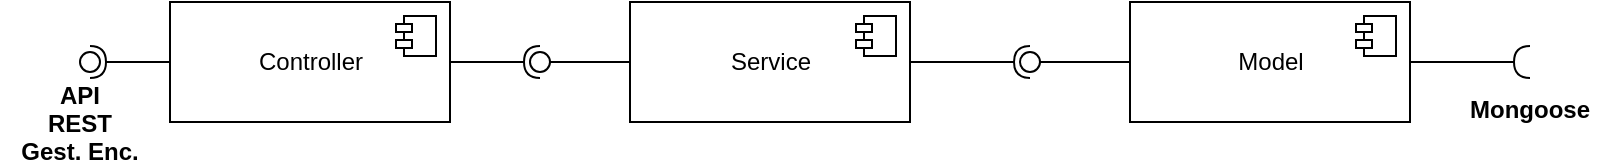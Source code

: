 <mxfile version="12.3.9" type="google" pages="1"><diagram id="223kQ0ovwqYV2jUA55sH" name="Page-1"><mxGraphModel dx="1422" dy="762" grid="1" gridSize="10" guides="1" tooltips="1" connect="1" arrows="1" fold="1" page="1" pageScale="1" pageWidth="827" pageHeight="1169" math="0" shadow="0"><root><mxCell id="0"/><mxCell id="1" parent="0"/><mxCell id="4hJGiokKkhdnzLJ3X4fn-1" value="Controller" style="html=1;" vertex="1" parent="1"><mxGeometry x="90" y="360" width="140" height="60" as="geometry"/></mxCell><mxCell id="4hJGiokKkhdnzLJ3X4fn-2" value="" style="shape=component;jettyWidth=8;jettyHeight=4;" vertex="1" parent="4hJGiokKkhdnzLJ3X4fn-1"><mxGeometry x="1" width="20" height="20" relative="1" as="geometry"><mxPoint x="-27" y="7" as="offset"/></mxGeometry></mxCell><mxCell id="4hJGiokKkhdnzLJ3X4fn-3" value="Model" style="html=1;" vertex="1" parent="1"><mxGeometry x="570" y="360" width="140" height="60" as="geometry"/></mxCell><mxCell id="4hJGiokKkhdnzLJ3X4fn-4" value="" style="shape=component;jettyWidth=8;jettyHeight=4;" vertex="1" parent="4hJGiokKkhdnzLJ3X4fn-3"><mxGeometry x="1" width="20" height="20" relative="1" as="geometry"><mxPoint x="-27" y="7" as="offset"/></mxGeometry></mxCell><mxCell id="4hJGiokKkhdnzLJ3X4fn-7" value="Service" style="html=1;" vertex="1" parent="1"><mxGeometry x="320" y="360" width="140" height="60" as="geometry"/></mxCell><mxCell id="4hJGiokKkhdnzLJ3X4fn-8" value="" style="shape=component;jettyWidth=8;jettyHeight=4;" vertex="1" parent="4hJGiokKkhdnzLJ3X4fn-7"><mxGeometry x="1" width="20" height="20" relative="1" as="geometry"><mxPoint x="-27" y="7" as="offset"/></mxGeometry></mxCell><mxCell id="4hJGiokKkhdnzLJ3X4fn-12" value="" style="rounded=0;orthogonalLoop=1;jettySize=auto;html=1;endArrow=none;endFill=0;exitX=0;exitY=0.5;exitDx=0;exitDy=0;" edge="1" target="4hJGiokKkhdnzLJ3X4fn-14" parent="1" source="4hJGiokKkhdnzLJ3X4fn-7"><mxGeometry relative="1" as="geometry"><mxPoint x="255" y="390" as="sourcePoint"/></mxGeometry></mxCell><mxCell id="4hJGiokKkhdnzLJ3X4fn-13" value="" style="rounded=0;orthogonalLoop=1;jettySize=auto;html=1;endArrow=halfCircle;endFill=0;entryX=0.5;entryY=0.5;entryDx=0;entryDy=0;endSize=6;strokeWidth=1;exitX=1;exitY=0.5;exitDx=0;exitDy=0;" edge="1" target="4hJGiokKkhdnzLJ3X4fn-14" parent="1" source="4hJGiokKkhdnzLJ3X4fn-1"><mxGeometry relative="1" as="geometry"><mxPoint x="270" y="440" as="sourcePoint"/></mxGeometry></mxCell><mxCell id="4hJGiokKkhdnzLJ3X4fn-14" value="" style="ellipse;whiteSpace=wrap;html=1;fontFamily=Helvetica;fontSize=12;fontColor=#000000;align=center;strokeColor=#000000;fillColor=#ffffff;points=[];aspect=fixed;resizable=0;" vertex="1" parent="1"><mxGeometry x="270" y="385" width="10" height="10" as="geometry"/></mxCell><mxCell id="4hJGiokKkhdnzLJ3X4fn-18" value="" style="rounded=0;orthogonalLoop=1;jettySize=auto;html=1;endArrow=none;endFill=0;exitX=0;exitY=0.5;exitDx=0;exitDy=0;" edge="1" target="4hJGiokKkhdnzLJ3X4fn-20" parent="1" source="4hJGiokKkhdnzLJ3X4fn-3"><mxGeometry relative="1" as="geometry"><mxPoint x="500" y="390" as="sourcePoint"/></mxGeometry></mxCell><mxCell id="4hJGiokKkhdnzLJ3X4fn-19" value="" style="rounded=0;orthogonalLoop=1;jettySize=auto;html=1;endArrow=halfCircle;endFill=0;entryX=0.5;entryY=0.5;entryDx=0;entryDy=0;endSize=6;strokeWidth=1;exitX=1;exitY=0.5;exitDx=0;exitDy=0;" edge="1" target="4hJGiokKkhdnzLJ3X4fn-20" parent="1" source="4hJGiokKkhdnzLJ3X4fn-7"><mxGeometry relative="1" as="geometry"><mxPoint x="540" y="390" as="sourcePoint"/></mxGeometry></mxCell><mxCell id="4hJGiokKkhdnzLJ3X4fn-20" value="" style="ellipse;whiteSpace=wrap;html=1;fontFamily=Helvetica;fontSize=12;fontColor=#000000;align=center;strokeColor=#000000;fillColor=#ffffff;points=[];aspect=fixed;resizable=0;" vertex="1" parent="1"><mxGeometry x="515" y="385" width="10" height="10" as="geometry"/></mxCell><mxCell id="4hJGiokKkhdnzLJ3X4fn-22" value="" style="rounded=0;orthogonalLoop=1;jettySize=auto;html=1;endArrow=halfCircle;endFill=0;entryX=0.5;entryY=0.5;entryDx=0;entryDy=0;endSize=6;strokeWidth=1;exitX=0;exitY=0.5;exitDx=0;exitDy=0;" edge="1" target="4hJGiokKkhdnzLJ3X4fn-23" parent="1" source="4hJGiokKkhdnzLJ3X4fn-1"><mxGeometry relative="1" as="geometry"><mxPoint x="70" y="390" as="sourcePoint"/></mxGeometry></mxCell><mxCell id="4hJGiokKkhdnzLJ3X4fn-23" value="" style="ellipse;whiteSpace=wrap;html=1;fontFamily=Helvetica;fontSize=12;fontColor=#000000;align=center;strokeColor=#000000;fillColor=#ffffff;points=[];aspect=fixed;resizable=0;" vertex="1" parent="1"><mxGeometry x="45" y="385" width="10" height="10" as="geometry"/></mxCell><mxCell id="4hJGiokKkhdnzLJ3X4fn-25" value="" style="rounded=0;orthogonalLoop=1;jettySize=auto;html=1;endArrow=halfCircle;endFill=0;endSize=6;strokeWidth=1;exitX=1;exitY=0.5;exitDx=0;exitDy=0;" edge="1" parent="1" source="4hJGiokKkhdnzLJ3X4fn-3"><mxGeometry relative="1" as="geometry"><mxPoint x="790" y="390" as="sourcePoint"/><mxPoint x="770" y="390" as="targetPoint"/></mxGeometry></mxCell><mxCell id="4hJGiokKkhdnzLJ3X4fn-27" value="API&#10;REST&#10;Gest. Enc." style="text;align=center;fontStyle=1;verticalAlign=middle;spacingLeft=3;spacingRight=3;strokeColor=none;rotatable=0;points=[[0,0.5],[1,0.5]];portConstraint=eastwest;" vertex="1" parent="1"><mxGeometry x="5" y="407" width="80" height="26" as="geometry"/></mxCell><mxCell id="4hJGiokKkhdnzLJ3X4fn-28" value="Mongoose" style="text;align=center;fontStyle=1;verticalAlign=middle;spacingLeft=3;spacingRight=3;strokeColor=none;rotatable=0;points=[[0,0.5],[1,0.5]];portConstraint=eastwest;" vertex="1" parent="1"><mxGeometry x="730" y="400" width="80" height="26" as="geometry"/></mxCell></root></mxGraphModel></diagram></mxfile>